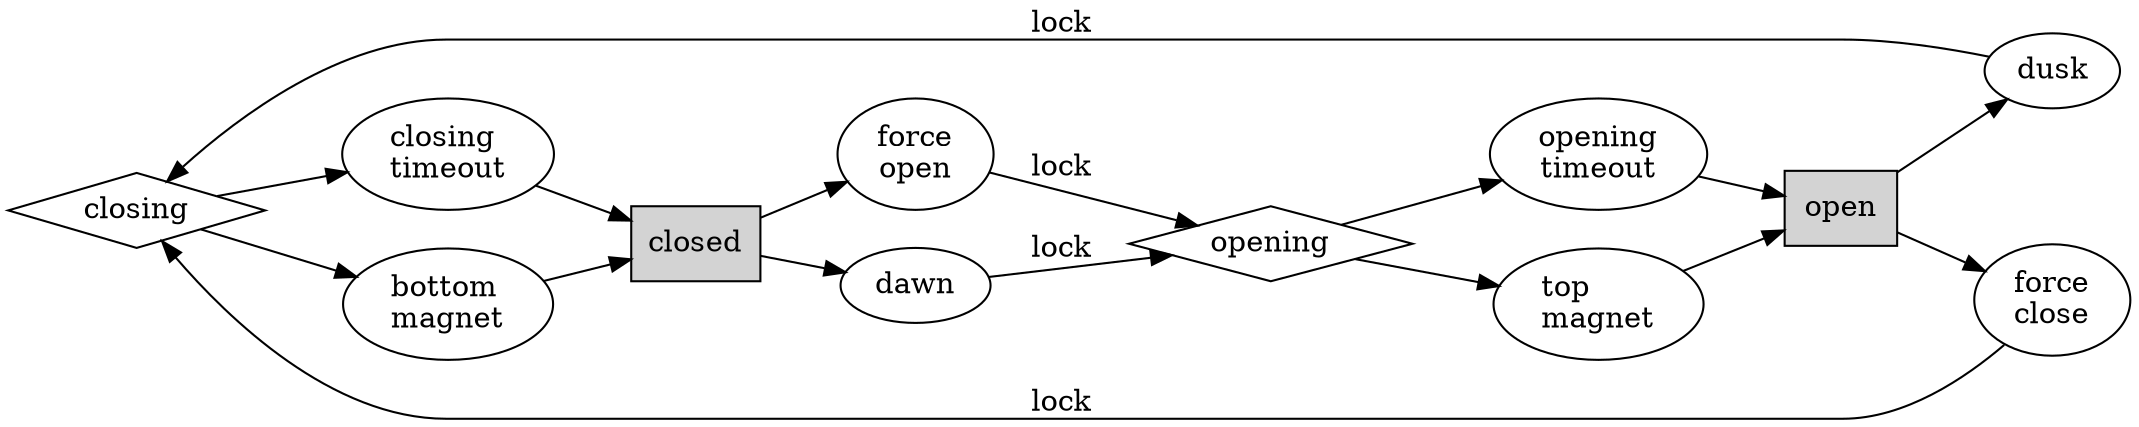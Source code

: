 digraph G {
  rankdir=LR

  closing [shape=diamond]
  closed [shape=box,style=filled]
  opening [shape=diamond]
  open [shape=box,style=filled]

  closed -> dawn
  dawn -> opening [label="lock"]
  closed -> "force\lopen"
  "force\lopen" -> opening [label="lock"]
  opening -> "top\lmagnet" -> open
  opening -> "opening\ltimeout" -> open

  open -> dusk
  dusk -> closing [label="lock"]
  open -> "force\lclose"
  "force\lclose" -> closing [label="lock"]
  closing -> "bottom\lmagnet" -> closed
  closing -> "closing\ltimeout" -> closed
}
